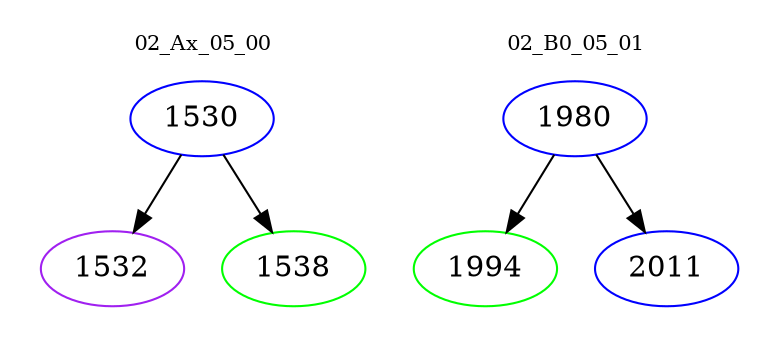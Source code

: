 digraph{
subgraph cluster_0 {
color = white
label = "02_Ax_05_00";
fontsize=10;
T0_1530 [label="1530", color="blue"]
T0_1530 -> T0_1532 [color="black"]
T0_1532 [label="1532", color="purple"]
T0_1530 -> T0_1538 [color="black"]
T0_1538 [label="1538", color="green"]
}
subgraph cluster_1 {
color = white
label = "02_B0_05_01";
fontsize=10;
T1_1980 [label="1980", color="blue"]
T1_1980 -> T1_1994 [color="black"]
T1_1994 [label="1994", color="green"]
T1_1980 -> T1_2011 [color="black"]
T1_2011 [label="2011", color="blue"]
}
}
